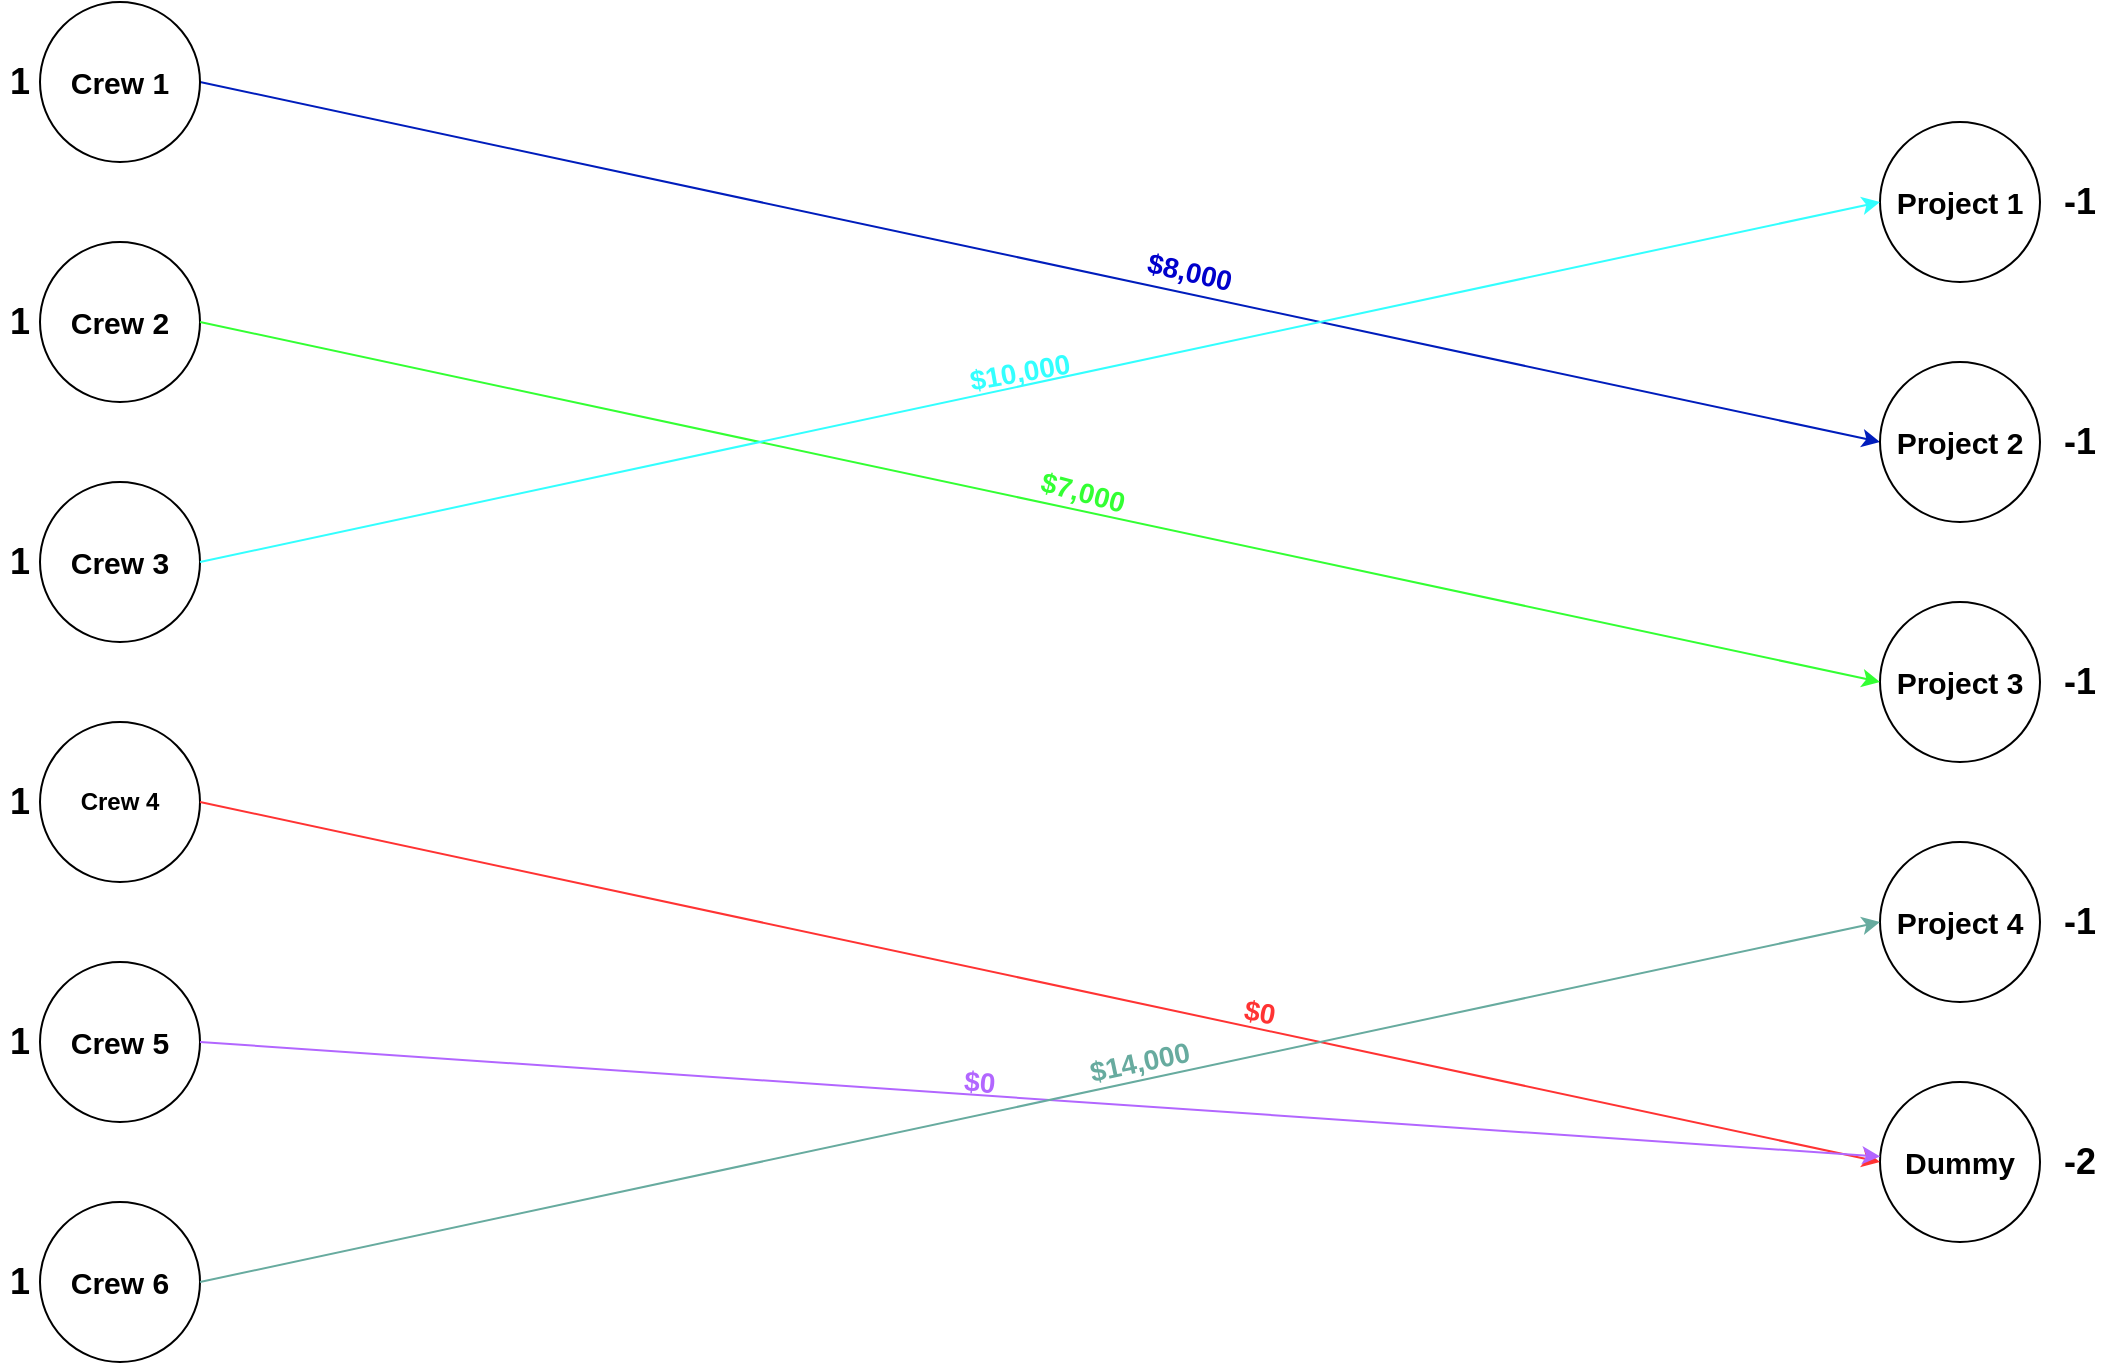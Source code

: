 <mxfile version="14.4.9" type="device"><diagram id="wThC0ehXAJ2NCH0y0Ky8" name="Page-1"><mxGraphModel dx="1775" dy="996" grid="1" gridSize="10" guides="1" tooltips="1" connect="1" arrows="1" fold="1" page="1" pageScale="1" pageWidth="1100" pageHeight="850" math="0" shadow="0"><root><mxCell id="0"/><mxCell id="1" parent="0"/><mxCell id="xqQ5gfrWU2LLb_NaQt95-2" value="&lt;b&gt;&lt;font style=&quot;font-size: 15px&quot;&gt;Project 1&lt;/font&gt;&lt;/b&gt;" style="ellipse;whiteSpace=wrap;html=1;aspect=fixed;" parent="1" vertex="1"><mxGeometry x="960" y="100" width="80" height="80" as="geometry"/></mxCell><mxCell id="xqQ5gfrWU2LLb_NaQt95-6" value="" style="endArrow=classic;html=1;exitX=1;exitY=0.5;exitDx=0;exitDy=0;fillColor=#0050ef;strokeColor=#001DBC;entryX=0;entryY=0.5;entryDx=0;entryDy=0;" parent="1" source="xqQ5gfrWU2LLb_NaQt95-34" target="xqQ5gfrWU2LLb_NaQt95-29" edge="1"><mxGeometry width="50" height="50" relative="1" as="geometry"><mxPoint x="200" y="100" as="sourcePoint"/><mxPoint x="900" y="550.59" as="targetPoint"/></mxGeometry></mxCell><mxCell id="xqQ5gfrWU2LLb_NaQt95-12" value="&lt;span style=&quot;font-size: 14px;&quot;&gt;$8,000&lt;/span&gt;" style="text;html=1;strokeColor=none;fillColor=none;align=center;verticalAlign=middle;whiteSpace=wrap;rounded=0;rotation=13;fontColor=#0000CC;fontSize=14;fontStyle=1" parent="1" vertex="1"><mxGeometry x="580" y="160.13" width="70" height="29.87" as="geometry"/></mxCell><mxCell id="xqQ5gfrWU2LLb_NaQt95-29" value="&lt;b&gt;&lt;font style=&quot;font-size: 15px&quot;&gt;Project 2&lt;/font&gt;&lt;/b&gt;" style="ellipse;whiteSpace=wrap;html=1;aspect=fixed;" parent="1" vertex="1"><mxGeometry x="960" y="220" width="80" height="80" as="geometry"/></mxCell><mxCell id="xqQ5gfrWU2LLb_NaQt95-30" value="&lt;b&gt;&lt;font style=&quot;font-size: 15px&quot;&gt;Project 3&lt;/font&gt;&lt;/b&gt;" style="ellipse;whiteSpace=wrap;html=1;aspect=fixed;" parent="1" vertex="1"><mxGeometry x="960" y="340" width="80" height="80" as="geometry"/></mxCell><mxCell id="xqQ5gfrWU2LLb_NaQt95-31" value="&lt;b&gt;&lt;font style=&quot;font-size: 15px&quot;&gt;Project 4&lt;/font&gt;&lt;/b&gt;" style="ellipse;whiteSpace=wrap;html=1;aspect=fixed;" parent="1" vertex="1"><mxGeometry x="960" y="460" width="80" height="80" as="geometry"/></mxCell><mxCell id="xqQ5gfrWU2LLb_NaQt95-32" value="&lt;b&gt;&lt;font style=&quot;font-size: 15px&quot;&gt;Dummy&lt;/font&gt;&lt;/b&gt;" style="ellipse;whiteSpace=wrap;html=1;aspect=fixed;" parent="1" vertex="1"><mxGeometry x="960" y="580" width="80" height="80" as="geometry"/></mxCell><mxCell id="xqQ5gfrWU2LLb_NaQt95-34" value="&lt;b&gt;&lt;font style=&quot;font-size: 15px&quot;&gt;Crew 1&lt;/font&gt;&lt;/b&gt;" style="ellipse;whiteSpace=wrap;html=1;aspect=fixed;" parent="1" vertex="1"><mxGeometry x="40" y="40" width="80" height="80" as="geometry"/></mxCell><mxCell id="xqQ5gfrWU2LLb_NaQt95-35" value="&lt;b&gt;&lt;font style=&quot;font-size: 15px&quot;&gt;Crew 2&lt;/font&gt;&lt;/b&gt;" style="ellipse;whiteSpace=wrap;html=1;aspect=fixed;" parent="1" vertex="1"><mxGeometry x="40" y="160" width="80" height="80" as="geometry"/></mxCell><mxCell id="xqQ5gfrWU2LLb_NaQt95-36" value="&lt;b&gt;&lt;font style=&quot;font-size: 15px&quot;&gt;Crew 3&lt;/font&gt;&lt;/b&gt;" style="ellipse;whiteSpace=wrap;html=1;aspect=fixed;" parent="1" vertex="1"><mxGeometry x="40" y="280" width="80" height="80" as="geometry"/></mxCell><mxCell id="xqQ5gfrWU2LLb_NaQt95-37" value="&lt;b&gt;&lt;font style=&quot;font-size: 12px&quot;&gt;Crew 4&lt;/font&gt;&lt;/b&gt;" style="ellipse;whiteSpace=wrap;html=1;aspect=fixed;" parent="1" vertex="1"><mxGeometry x="40" y="400" width="80" height="80" as="geometry"/></mxCell><mxCell id="xqQ5gfrWU2LLb_NaQt95-38" value="&lt;b&gt;&lt;font style=&quot;font-size: 15px&quot;&gt;Crew 5&lt;/font&gt;&lt;/b&gt;" style="ellipse;whiteSpace=wrap;html=1;aspect=fixed;" parent="1" vertex="1"><mxGeometry x="40" y="520" width="80" height="80" as="geometry"/></mxCell><mxCell id="xqQ5gfrWU2LLb_NaQt95-39" value="&lt;b&gt;&lt;font style=&quot;font-size: 15px&quot;&gt;Crew 6&lt;/font&gt;&lt;/b&gt;" style="ellipse;whiteSpace=wrap;html=1;aspect=fixed;" parent="1" vertex="1"><mxGeometry x="40" y="640" width="80" height="80" as="geometry"/></mxCell><mxCell id="xqQ5gfrWU2LLb_NaQt95-42" value="" style="endArrow=classic;html=1;exitX=1;exitY=0.5;exitDx=0;exitDy=0;entryX=0;entryY=0.5;entryDx=0;entryDy=0;fillColor=#0050ef;strokeColor=#33FF33;fontColor=#33FF33;" parent="1" source="xqQ5gfrWU2LLb_NaQt95-35" target="xqQ5gfrWU2LLb_NaQt95-30" edge="1"><mxGeometry width="50" height="50" relative="1" as="geometry"><mxPoint x="160" y="250" as="sourcePoint"/><mxPoint x="800" y="610" as="targetPoint"/></mxGeometry></mxCell><mxCell id="xqQ5gfrWU2LLb_NaQt95-50" value="&lt;font color=&quot;#000000&quot; size=&quot;1&quot;&gt;&lt;b style=&quot;font-size: 18px&quot;&gt;1&lt;/b&gt;&lt;/font&gt;" style="text;html=1;strokeColor=none;fillColor=none;align=center;verticalAlign=middle;whiteSpace=wrap;rounded=0;fontColor=#33FF33;" parent="1" vertex="1"><mxGeometry x="20" y="70" width="20" height="20" as="geometry"/></mxCell><mxCell id="xqQ5gfrWU2LLb_NaQt95-51" value="&lt;font color=&quot;#000000&quot; size=&quot;1&quot;&gt;&lt;b style=&quot;font-size: 18px&quot;&gt;1&lt;/b&gt;&lt;/font&gt;" style="text;html=1;strokeColor=none;fillColor=none;align=center;verticalAlign=middle;whiteSpace=wrap;rounded=0;fontColor=#33FF33;" parent="1" vertex="1"><mxGeometry x="20" y="190" width="20" height="20" as="geometry"/></mxCell><mxCell id="xqQ5gfrWU2LLb_NaQt95-52" value="&lt;font color=&quot;#000000&quot; size=&quot;1&quot;&gt;&lt;b style=&quot;font-size: 18px&quot;&gt;1&lt;/b&gt;&lt;/font&gt;" style="text;html=1;strokeColor=none;fillColor=none;align=center;verticalAlign=middle;whiteSpace=wrap;rounded=0;fontColor=#33FF33;" parent="1" vertex="1"><mxGeometry x="20" y="310" width="20" height="20" as="geometry"/></mxCell><mxCell id="xqQ5gfrWU2LLb_NaQt95-53" value="&lt;font color=&quot;#000000&quot; size=&quot;1&quot;&gt;&lt;b style=&quot;font-size: 18px&quot;&gt;1&lt;/b&gt;&lt;/font&gt;" style="text;html=1;strokeColor=none;fillColor=none;align=center;verticalAlign=middle;whiteSpace=wrap;rounded=0;fontColor=#33FF33;" parent="1" vertex="1"><mxGeometry x="20" y="430" width="20" height="20" as="geometry"/></mxCell><mxCell id="xqQ5gfrWU2LLb_NaQt95-54" value="&lt;font color=&quot;#000000&quot; size=&quot;1&quot;&gt;&lt;b style=&quot;font-size: 18px&quot;&gt;1&lt;/b&gt;&lt;/font&gt;" style="text;html=1;strokeColor=none;fillColor=none;align=center;verticalAlign=middle;whiteSpace=wrap;rounded=0;fontColor=#33FF33;" parent="1" vertex="1"><mxGeometry x="20" y="550" width="20" height="20" as="geometry"/></mxCell><mxCell id="xqQ5gfrWU2LLb_NaQt95-55" value="&lt;font color=&quot;#000000&quot; size=&quot;1&quot;&gt;&lt;b style=&quot;font-size: 18px&quot;&gt;1&lt;/b&gt;&lt;/font&gt;" style="text;html=1;strokeColor=none;fillColor=none;align=center;verticalAlign=middle;whiteSpace=wrap;rounded=0;fontColor=#33FF33;" parent="1" vertex="1"><mxGeometry x="20" y="670" width="20" height="20" as="geometry"/></mxCell><mxCell id="xqQ5gfrWU2LLb_NaQt95-56" value="&lt;font color=&quot;#000000&quot; size=&quot;1&quot;&gt;&lt;b style=&quot;font-size: 18px&quot;&gt;-1&lt;/b&gt;&lt;/font&gt;" style="text;html=1;strokeColor=none;fillColor=none;align=center;verticalAlign=middle;whiteSpace=wrap;rounded=0;fontColor=#33FF33;" parent="1" vertex="1"><mxGeometry x="1050" y="130" width="20" height="20" as="geometry"/></mxCell><mxCell id="xqQ5gfrWU2LLb_NaQt95-58" value="&lt;font color=&quot;#000000&quot; size=&quot;1&quot;&gt;&lt;b style=&quot;font-size: 18px&quot;&gt;-1&lt;/b&gt;&lt;/font&gt;" style="text;html=1;strokeColor=none;fillColor=none;align=center;verticalAlign=middle;whiteSpace=wrap;rounded=0;fontColor=#33FF33;" parent="1" vertex="1"><mxGeometry x="1050" y="250" width="20" height="20" as="geometry"/></mxCell><mxCell id="xqQ5gfrWU2LLb_NaQt95-59" value="&lt;font color=&quot;#000000&quot; size=&quot;1&quot;&gt;&lt;b style=&quot;font-size: 18px&quot;&gt;-1&lt;/b&gt;&lt;/font&gt;" style="text;html=1;strokeColor=none;fillColor=none;align=center;verticalAlign=middle;whiteSpace=wrap;rounded=0;fontColor=#33FF33;" parent="1" vertex="1"><mxGeometry x="1050" y="370" width="20" height="20" as="geometry"/></mxCell><mxCell id="xqQ5gfrWU2LLb_NaQt95-60" value="&lt;font color=&quot;#000000&quot; size=&quot;1&quot;&gt;&lt;b style=&quot;font-size: 18px&quot;&gt;-1&lt;/b&gt;&lt;/font&gt;" style="text;html=1;strokeColor=none;fillColor=none;align=center;verticalAlign=middle;whiteSpace=wrap;rounded=0;fontColor=#33FF33;" parent="1" vertex="1"><mxGeometry x="1050" y="490" width="20" height="20" as="geometry"/></mxCell><mxCell id="xqQ5gfrWU2LLb_NaQt95-61" value="&lt;font color=&quot;#000000&quot; size=&quot;1&quot;&gt;&lt;b style=&quot;font-size: 18px&quot;&gt;-2&lt;/b&gt;&lt;/font&gt;" style="text;html=1;strokeColor=none;fillColor=none;align=center;verticalAlign=middle;whiteSpace=wrap;rounded=0;fontColor=#33FF33;" parent="1" vertex="1"><mxGeometry x="1050" y="610" width="20" height="20" as="geometry"/></mxCell><mxCell id="xqQ5gfrWU2LLb_NaQt95-63" value="" style="endArrow=classic;html=1;fillColor=#0050ef;entryX=0;entryY=0.5;entryDx=0;entryDy=0;fontColor=#33FF33;exitX=1;exitY=0.5;exitDx=0;exitDy=0;strokeColor=#33FFFF;" parent="1" source="xqQ5gfrWU2LLb_NaQt95-36" target="xqQ5gfrWU2LLb_NaQt95-2" edge="1"><mxGeometry width="50" height="50" relative="1" as="geometry"><mxPoint x="170" y="210" as="sourcePoint"/><mxPoint x="970" y="150" as="targetPoint"/></mxGeometry></mxCell><mxCell id="xqQ5gfrWU2LLb_NaQt95-68" value="&lt;span style=&quot;font-size: 14px;&quot;&gt;$10,000&lt;/span&gt;" style="text;html=1;fillColor=none;align=center;verticalAlign=middle;whiteSpace=wrap;rounded=0;rotation=-10;fontColor=#33FFFF;fontSize=14;fontStyle=1" parent="1" vertex="1"><mxGeometry x="490" y="210.0" width="80" height="30" as="geometry"/></mxCell><mxCell id="xqQ5gfrWU2LLb_NaQt95-75" value="&lt;span style=&quot;font-size: 14px;&quot;&gt;$7,000&lt;/span&gt;" style="text;html=1;fillColor=none;align=center;verticalAlign=middle;whiteSpace=wrap;rounded=0;rotation=15;fontColor=#33FF33;fontSize=14;fontStyle=1" parent="1" vertex="1"><mxGeometry x="528.62" y="270.48" width="65" height="30" as="geometry"/></mxCell><mxCell id="xqQ5gfrWU2LLb_NaQt95-83" value="" style="endArrow=classic;html=1;entryX=0;entryY=0.5;entryDx=0;entryDy=0;fillColor=#0050ef;exitX=1;exitY=0.5;exitDx=0;exitDy=0;fontColor=#FF3333;strokeColor=#FF3333;" parent="1" source="xqQ5gfrWU2LLb_NaQt95-37" target="xqQ5gfrWU2LLb_NaQt95-32" edge="1"><mxGeometry width="50" height="50" relative="1" as="geometry"><mxPoint x="180" y="460" as="sourcePoint"/><mxPoint x="980" y="400" as="targetPoint"/></mxGeometry></mxCell><mxCell id="xqQ5gfrWU2LLb_NaQt95-87" value="&lt;span style=&quot;font-size: 14px;&quot;&gt;$0&lt;/span&gt;" style="text;html=1;strokeColor=none;fillColor=none;align=center;verticalAlign=middle;whiteSpace=wrap;rounded=0;rotation=10;fontColor=#FF3333;fontSize=14;fontStyle=1" parent="1" vertex="1"><mxGeometry x="630" y="530" width="39.56" height="30" as="geometry"/></mxCell><mxCell id="xqQ5gfrWU2LLb_NaQt95-90" value="" style="endArrow=classic;html=1;fillColor=#0050ef;exitX=1;exitY=0.5;exitDx=0;exitDy=0;fontColor=#FF3333;strokeColor=#B266FF;" parent="1" source="xqQ5gfrWU2LLb_NaQt95-38" target="xqQ5gfrWU2LLb_NaQt95-32" edge="1"><mxGeometry width="50" height="50" relative="1" as="geometry"><mxPoint x="180" y="580" as="sourcePoint"/><mxPoint x="980" y="160" as="targetPoint"/></mxGeometry></mxCell><mxCell id="xqQ5gfrWU2LLb_NaQt95-93" value="&lt;span style=&quot;font-size: 14px;&quot;&gt;$0&lt;/span&gt;" style="text;html=1;fillColor=none;align=center;verticalAlign=middle;whiteSpace=wrap;rounded=0;rotation=5;fontColor=#B266FF;fontSize=14;fontStyle=1" parent="1" vertex="1"><mxGeometry x="490" y="560" width="40.44" height="40" as="geometry"/></mxCell><mxCell id="xqQ5gfrWU2LLb_NaQt95-95" value="" style="endArrow=classic;html=1;entryX=0;entryY=0.5;entryDx=0;entryDy=0;fillColor=#0050ef;exitX=1;exitY=0.5;exitDx=0;exitDy=0;fontColor=#67AB9F;strokeColor=#67AB9F;" parent="1" source="xqQ5gfrWU2LLb_NaQt95-39" target="xqQ5gfrWU2LLb_NaQt95-31" edge="1"><mxGeometry width="50" height="50" relative="1" as="geometry"><mxPoint x="170" y="690" as="sourcePoint"/><mxPoint x="970" y="270" as="targetPoint"/></mxGeometry></mxCell><mxCell id="xqQ5gfrWU2LLb_NaQt95-98" value="&lt;span style=&quot;font-size: 14px;&quot;&gt;$14,000&lt;/span&gt;" style="text;html=1;fillColor=none;align=center;verticalAlign=middle;whiteSpace=wrap;rounded=0;rotation=-12;fontColor=#67AB9F;fontSize=14;fontStyle=1" parent="1" vertex="1"><mxGeometry x="550" y="550" width="80" height="40" as="geometry"/></mxCell></root></mxGraphModel></diagram></mxfile>